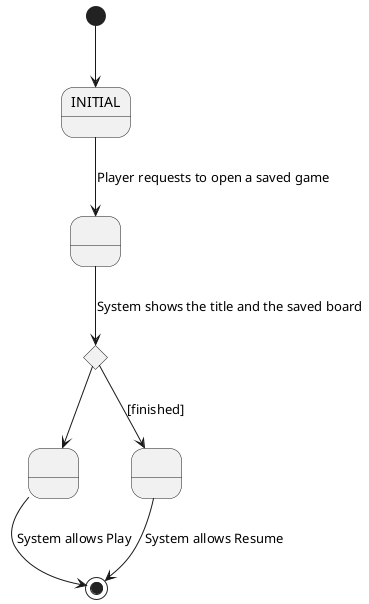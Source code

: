 @startuml StateDiagramFluxOpenState
state INITIAL
state IN_GAME as " "
state start as " "
state finished as " "
state if <<choice>>

[*] --> INITIAL
INITIAL --> start: Player requests to open a saved game
start --> if: System shows the title and the saved board
if  --> IN_GAME
if  --> finished: [finished]
finished --> [*]: System allows Resume
IN_GAME --> [*]: System allows Play 
@enduml